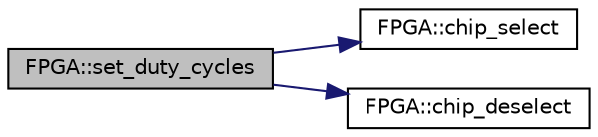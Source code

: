 digraph "FPGA::set_duty_cycles"
{
  edge [fontname="Helvetica",fontsize="10",labelfontname="Helvetica",labelfontsize="10"];
  node [fontname="Helvetica",fontsize="10",shape=record];
  rankdir="LR";
  Node47 [label="FPGA::set_duty_cycles",height=0.2,width=0.4,color="black", fillcolor="grey75", style="filled", fontcolor="black"];
  Node47 -> Node48 [color="midnightblue",fontsize="10",style="solid",fontname="Helvetica"];
  Node48 [label="FPGA::chip_select",height=0.2,width=0.4,color="black", fillcolor="white", style="filled",URL="$class_f_p_g_a.html#abfd93a2d6b356b3338b598b8d9c1d5b4",tooltip="Bring chipselect low so we can start a transmission. "];
  Node47 -> Node49 [color="midnightblue",fontsize="10",style="solid",fontname="Helvetica"];
  Node49 [label="FPGA::chip_deselect",height=0.2,width=0.4,color="black", fillcolor="white", style="filled",URL="$class_f_p_g_a.html#af55b40be0ecf22fae18ff4c2811c0d46",tooltip="Bring chipselect high so we can end a transmission. "];
}

